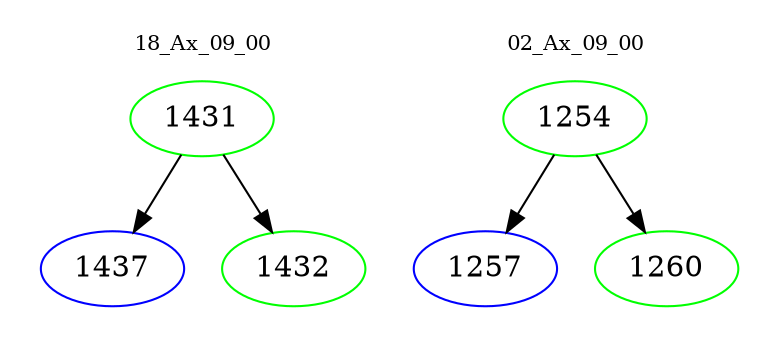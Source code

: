 digraph{
subgraph cluster_0 {
color = white
label = "18_Ax_09_00";
fontsize=10;
T0_1431 [label="1431", color="green"]
T0_1431 -> T0_1437 [color="black"]
T0_1437 [label="1437", color="blue"]
T0_1431 -> T0_1432 [color="black"]
T0_1432 [label="1432", color="green"]
}
subgraph cluster_1 {
color = white
label = "02_Ax_09_00";
fontsize=10;
T1_1254 [label="1254", color="green"]
T1_1254 -> T1_1257 [color="black"]
T1_1257 [label="1257", color="blue"]
T1_1254 -> T1_1260 [color="black"]
T1_1260 [label="1260", color="green"]
}
}
